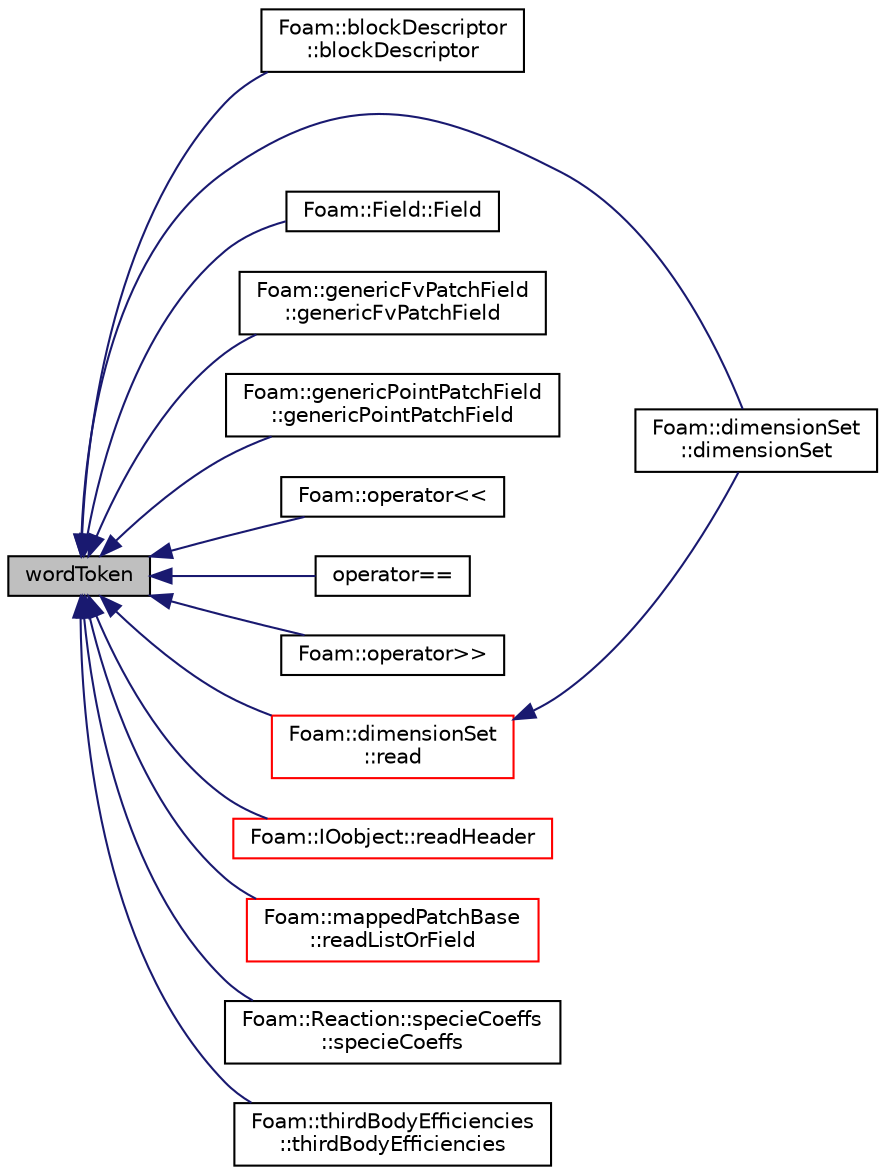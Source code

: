 digraph "wordToken"
{
  bgcolor="transparent";
  edge [fontname="Helvetica",fontsize="10",labelfontname="Helvetica",labelfontsize="10"];
  node [fontname="Helvetica",fontsize="10",shape=record];
  rankdir="LR";
  Node1 [label="wordToken",height=0.2,width=0.4,color="black", fillcolor="grey75", style="filled", fontcolor="black"];
  Node1 -> Node2 [dir="back",color="midnightblue",fontsize="10",style="solid",fontname="Helvetica"];
  Node2 [label="Foam::blockDescriptor\l::blockDescriptor",height=0.2,width=0.4,color="black",URL="$a00140.html#a00eb99a211b093415fcdeca89e0ef220",tooltip="Construct from Istream. "];
  Node1 -> Node3 [dir="back",color="midnightblue",fontsize="10",style="solid",fontname="Helvetica"];
  Node3 [label="Foam::dimensionSet\l::dimensionSet",height=0.2,width=0.4,color="black",URL="$a00536.html#abd672e6f6f2ddf374d3954f2c2dd2a1f",tooltip="Construct from Istream. "];
  Node1 -> Node4 [dir="back",color="midnightblue",fontsize="10",style="solid",fontname="Helvetica"];
  Node4 [label="Foam::Field::Field",height=0.2,width=0.4,color="black",URL="$a00758.html#a7c7798a471c99613de775e23bbe76b8f",tooltip="Construct from a dictionary entry. "];
  Node1 -> Node5 [dir="back",color="midnightblue",fontsize="10",style="solid",fontname="Helvetica"];
  Node5 [label="Foam::genericFvPatchField\l::genericFvPatchField",height=0.2,width=0.4,color="black",URL="$a00923.html#a55caa01e757d3893cd3a7034439317d9",tooltip="Construct from patch, internal field and dictionary. "];
  Node1 -> Node6 [dir="back",color="midnightblue",fontsize="10",style="solid",fontname="Helvetica"];
  Node6 [label="Foam::genericPointPatchField\l::genericPointPatchField",height=0.2,width=0.4,color="black",URL="$a00925.html#abb7dd7bf600b72b3b82ea631844b5eb3",tooltip="Construct from patch, internal field and dictionary. "];
  Node1 -> Node7 [dir="back",color="midnightblue",fontsize="10",style="solid",fontname="Helvetica"];
  Node7 [label="Foam::operator\<\<",height=0.2,width=0.4,color="black",URL="$a10887.html#a609e356ecf969e67ae8ffc4d99dc9c64"];
  Node1 -> Node8 [dir="back",color="midnightblue",fontsize="10",style="solid",fontname="Helvetica"];
  Node8 [label="operator==",height=0.2,width=0.4,color="black",URL="$a02709.html#a4dce7290f158750c6dade032804305e3"];
  Node1 -> Node9 [dir="back",color="midnightblue",fontsize="10",style="solid",fontname="Helvetica"];
  Node9 [label="Foam::operator\>\>",height=0.2,width=0.4,color="black",URL="$a10887.html#ae138a2a110d0a07026967ee5edbf2e71"];
  Node1 -> Node10 [dir="back",color="midnightblue",fontsize="10",style="solid",fontname="Helvetica"];
  Node10 [label="Foam::dimensionSet\l::read",height=0.2,width=0.4,color="red",URL="$a00536.html#a4b1272c56fc93e26715db0ffd87a9b1f",tooltip="Read using provided units. Used only in initial parsing. "];
  Node10 -> Node3 [dir="back",color="midnightblue",fontsize="10",style="solid",fontname="Helvetica"];
  Node1 -> Node11 [dir="back",color="midnightblue",fontsize="10",style="solid",fontname="Helvetica"];
  Node11 [label="Foam::IOobject::readHeader",height=0.2,width=0.4,color="red",URL="$a01195.html#acc5353ca76293212d9dba8a82c0d9a44",tooltip="Read header. "];
  Node1 -> Node12 [dir="back",color="midnightblue",fontsize="10",style="solid",fontname="Helvetica"];
  Node12 [label="Foam::mappedPatchBase\l::readListOrField",height=0.2,width=0.4,color="red",URL="$a01451.html#ab5e64ae976c301737f883167857ec318",tooltip="Helper to read field or non-uniform list from dictionary. "];
  Node1 -> Node13 [dir="back",color="midnightblue",fontsize="10",style="solid",fontname="Helvetica"];
  Node13 [label="Foam::Reaction::specieCoeffs\l::specieCoeffs",height=0.2,width=0.4,color="black",URL="$a02471.html#a9b84deb388790337f13f6cb82367964a"];
  Node1 -> Node14 [dir="back",color="midnightblue",fontsize="10",style="solid",fontname="Helvetica"];
  Node14 [label="Foam::thirdBodyEfficiencies\l::thirdBodyEfficiencies",height=0.2,width=0.4,color="black",URL="$a02688.html#aece973b4d66b7d623d7afa421feb9395",tooltip="Construct from Istream. "];
}
